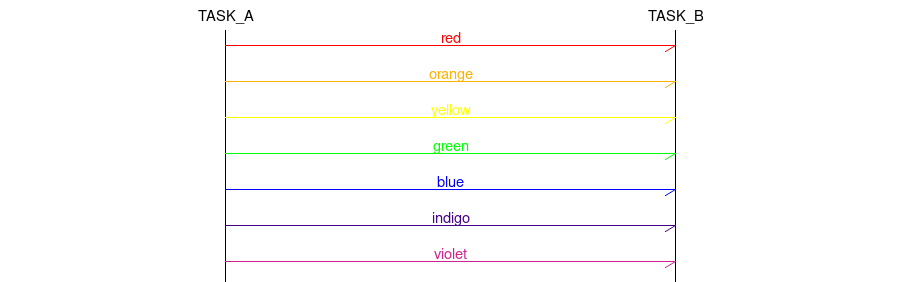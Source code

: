 # testinput5.msc : Sample msc input file utilising the colours
#
# This file is PUBLIC DOMAIN and may be freely reproduced,  distributed,
# transmitted, used, modified, built upon, or otherwise exploited by
# anyone for any purpose, commercial or non-commercial, and in any way,
# including by methods that have not yet been invented or conceived.
#
# This file is provided "AS IS" WITHOUT WARRANTY OF ANY KIND, EITHER
# EXPRESSED OR IMPLIED, INCLUDING, BUT NOT LIMITED TO, THE IMPLIED
# WARRANTIES OF MERCHANTABILITY AND FITNESS FOR A PARTICULAR PURPOSE.
#

msc {
  hscale="1.5";

  a [label="TASK_A"], b [label="TASK_B"];

  a->b [ label = "red", textcolour="red", linecolour="red"] ;
  a->b [ label = "orange", textcolour="orange", linecolour="orange"] ;
  a->b [ label = "yellow", textcolour="yellow", linecolour="yellow"] ;
  a->b [ label = "green", textcolour="green", linecolour="green"] ;
  a->b [ label = "blue", textcolour="blue", linecolour="blue"] ;
  a->b [ label = "indigo", textcolour="indigo", linecolour="indigo"] ;
  a->b [ label = "violet", textcolour="violet", linecolour="violet"] ;

}

